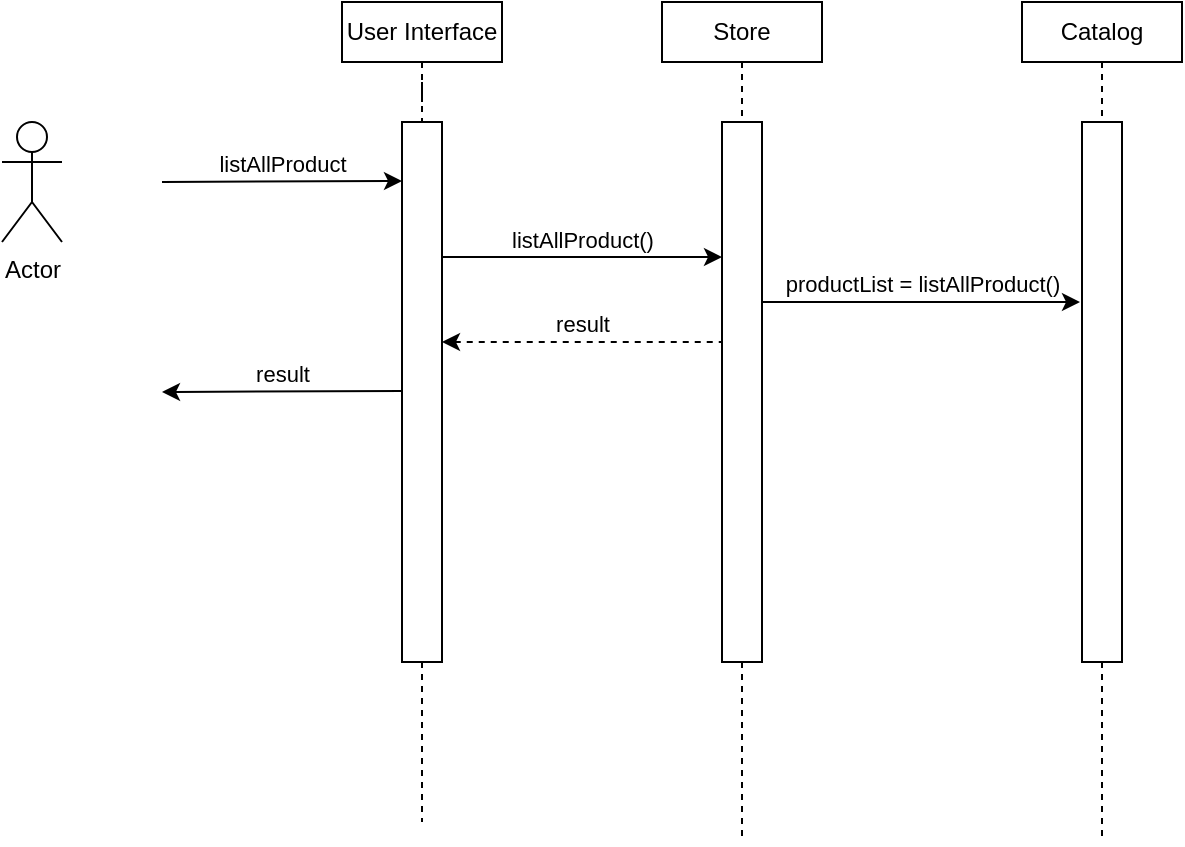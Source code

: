 <mxfile version="14.5.3" type="github">
  <diagram id="d29HOsNNRMLOvXJ0hiMW" name="Page-1">
    <mxGraphModel dx="1422" dy="794" grid="1" gridSize="10" guides="1" tooltips="1" connect="1" arrows="1" fold="1" page="1" pageScale="1" pageWidth="850" pageHeight="1100" math="0" shadow="0">
      <root>
        <mxCell id="0" />
        <mxCell id="1" parent="0" />
        <mxCell id="WFl_14sr6cJnBJ0Phv-3-1" value="Actor" style="shape=umlActor;verticalLabelPosition=bottom;verticalAlign=top;html=1;outlineConnect=0;" vertex="1" parent="1">
          <mxGeometry x="40" y="80" width="30" height="60" as="geometry" />
        </mxCell>
        <mxCell id="WFl_14sr6cJnBJ0Phv-3-11" style="edgeStyle=orthogonalEdgeStyle;rounded=0;orthogonalLoop=1;jettySize=auto;html=1;exitX=0.5;exitY=1;exitDx=0;exitDy=0;dashed=1;endArrow=none;endFill=0;" edge="1" parent="1" source="WFl_14sr6cJnBJ0Phv-3-2" target="WFl_14sr6cJnBJ0Phv-3-3">
          <mxGeometry relative="1" as="geometry" />
        </mxCell>
        <mxCell id="WFl_14sr6cJnBJ0Phv-3-2" value="User Interface" style="rounded=0;whiteSpace=wrap;html=1;" vertex="1" parent="1">
          <mxGeometry x="210" y="20" width="80" height="30" as="geometry" />
        </mxCell>
        <mxCell id="WFl_14sr6cJnBJ0Phv-3-12" style="edgeStyle=orthogonalEdgeStyle;rounded=0;orthogonalLoop=1;jettySize=auto;html=1;exitX=0.5;exitY=1;exitDx=0;exitDy=0;dashed=1;endArrow=none;endFill=0;" edge="1" parent="1" source="WFl_14sr6cJnBJ0Phv-3-3">
          <mxGeometry relative="1" as="geometry">
            <mxPoint x="250" y="430" as="targetPoint" />
          </mxGeometry>
        </mxCell>
        <mxCell id="WFl_14sr6cJnBJ0Phv-3-3" value="" style="rounded=0;whiteSpace=wrap;html=1;" vertex="1" parent="1">
          <mxGeometry x="240" y="80" width="20" height="270" as="geometry" />
        </mxCell>
        <mxCell id="WFl_14sr6cJnBJ0Phv-3-10" style="edgeStyle=orthogonalEdgeStyle;rounded=0;orthogonalLoop=1;jettySize=auto;html=1;exitX=0.5;exitY=1;exitDx=0;exitDy=0;entryX=0.5;entryY=0;entryDx=0;entryDy=0;dashed=1;endArrow=none;endFill=0;" edge="1" parent="1" source="WFl_14sr6cJnBJ0Phv-3-5" target="WFl_14sr6cJnBJ0Phv-3-7">
          <mxGeometry relative="1" as="geometry" />
        </mxCell>
        <mxCell id="WFl_14sr6cJnBJ0Phv-3-5" value="Store" style="rounded=0;whiteSpace=wrap;html=1;" vertex="1" parent="1">
          <mxGeometry x="370" y="20" width="80" height="30" as="geometry" />
        </mxCell>
        <mxCell id="WFl_14sr6cJnBJ0Phv-3-13" style="edgeStyle=orthogonalEdgeStyle;rounded=0;orthogonalLoop=1;jettySize=auto;html=1;exitX=0.5;exitY=1;exitDx=0;exitDy=0;dashed=1;endArrow=none;endFill=0;" edge="1" parent="1" source="WFl_14sr6cJnBJ0Phv-3-7">
          <mxGeometry relative="1" as="geometry">
            <mxPoint x="410" y="440" as="targetPoint" />
          </mxGeometry>
        </mxCell>
        <mxCell id="WFl_14sr6cJnBJ0Phv-3-7" value="" style="rounded=0;whiteSpace=wrap;html=1;" vertex="1" parent="1">
          <mxGeometry x="400" y="80" width="20" height="270" as="geometry" />
        </mxCell>
        <mxCell id="WFl_14sr6cJnBJ0Phv-3-14" value="listAllProduct" style="endArrow=classic;html=1;verticalAlign=bottom;" edge="1" parent="1">
          <mxGeometry relative="1" as="geometry">
            <mxPoint x="120" y="110" as="sourcePoint" />
            <mxPoint x="240" y="109.5" as="targetPoint" />
          </mxGeometry>
        </mxCell>
        <mxCell id="WFl_14sr6cJnBJ0Phv-3-16" value="listAllProduct()" style="endArrow=classic;html=1;verticalAlign=bottom;entryX=0;entryY=0.25;entryDx=0;entryDy=0;exitX=1;exitY=0.25;exitDx=0;exitDy=0;" edge="1" parent="1" source="WFl_14sr6cJnBJ0Phv-3-3" target="WFl_14sr6cJnBJ0Phv-3-7">
          <mxGeometry relative="1" as="geometry">
            <mxPoint x="260" y="150.5" as="sourcePoint" />
            <mxPoint x="380" y="150" as="targetPoint" />
          </mxGeometry>
        </mxCell>
        <mxCell id="WFl_14sr6cJnBJ0Phv-3-20" style="edgeStyle=orthogonalEdgeStyle;rounded=0;orthogonalLoop=1;jettySize=auto;html=1;exitX=0.5;exitY=1;exitDx=0;exitDy=0;entryX=0.5;entryY=0;entryDx=0;entryDy=0;endArrow=none;endFill=0;dashed=1;" edge="1" parent="1" source="WFl_14sr6cJnBJ0Phv-3-18" target="WFl_14sr6cJnBJ0Phv-3-19">
          <mxGeometry relative="1" as="geometry" />
        </mxCell>
        <mxCell id="WFl_14sr6cJnBJ0Phv-3-18" value="Catalog" style="rounded=0;whiteSpace=wrap;html=1;" vertex="1" parent="1">
          <mxGeometry x="550" y="20" width="80" height="30" as="geometry" />
        </mxCell>
        <mxCell id="WFl_14sr6cJnBJ0Phv-3-22" style="edgeStyle=orthogonalEdgeStyle;rounded=0;orthogonalLoop=1;jettySize=auto;html=1;exitX=0.5;exitY=1;exitDx=0;exitDy=0;dashed=1;endArrow=none;endFill=0;" edge="1" parent="1" source="WFl_14sr6cJnBJ0Phv-3-19">
          <mxGeometry relative="1" as="geometry">
            <mxPoint x="590" y="440" as="targetPoint" />
          </mxGeometry>
        </mxCell>
        <mxCell id="WFl_14sr6cJnBJ0Phv-3-19" value="" style="rounded=0;whiteSpace=wrap;html=1;" vertex="1" parent="1">
          <mxGeometry x="580" y="80" width="20" height="270" as="geometry" />
        </mxCell>
        <mxCell id="WFl_14sr6cJnBJ0Phv-3-21" value="productList = listAllProduct()" style="endArrow=classic;html=1;verticalAlign=bottom;" edge="1" parent="1">
          <mxGeometry relative="1" as="geometry">
            <mxPoint x="420" y="170" as="sourcePoint" />
            <mxPoint x="579" y="170" as="targetPoint" />
          </mxGeometry>
        </mxCell>
        <mxCell id="WFl_14sr6cJnBJ0Phv-3-23" value="result" style="endArrow=none;html=1;verticalAlign=bottom;entryX=0;entryY=0.25;entryDx=0;entryDy=0;exitX=1;exitY=0.25;exitDx=0;exitDy=0;dashed=1;endFill=0;startArrow=classic;startFill=1;" edge="1" parent="1">
          <mxGeometry relative="1" as="geometry">
            <mxPoint x="260" y="190" as="sourcePoint" />
            <mxPoint x="400" y="190.0" as="targetPoint" />
          </mxGeometry>
        </mxCell>
        <mxCell id="WFl_14sr6cJnBJ0Phv-3-24" value="result" style="endArrow=none;html=1;verticalAlign=bottom;entryX=0;entryY=0.25;entryDx=0;entryDy=0;endFill=0;startArrow=classic;startFill=1;" edge="1" parent="1">
          <mxGeometry relative="1" as="geometry">
            <mxPoint x="120" y="215" as="sourcePoint" />
            <mxPoint x="240" y="214.5" as="targetPoint" />
          </mxGeometry>
        </mxCell>
      </root>
    </mxGraphModel>
  </diagram>
</mxfile>
